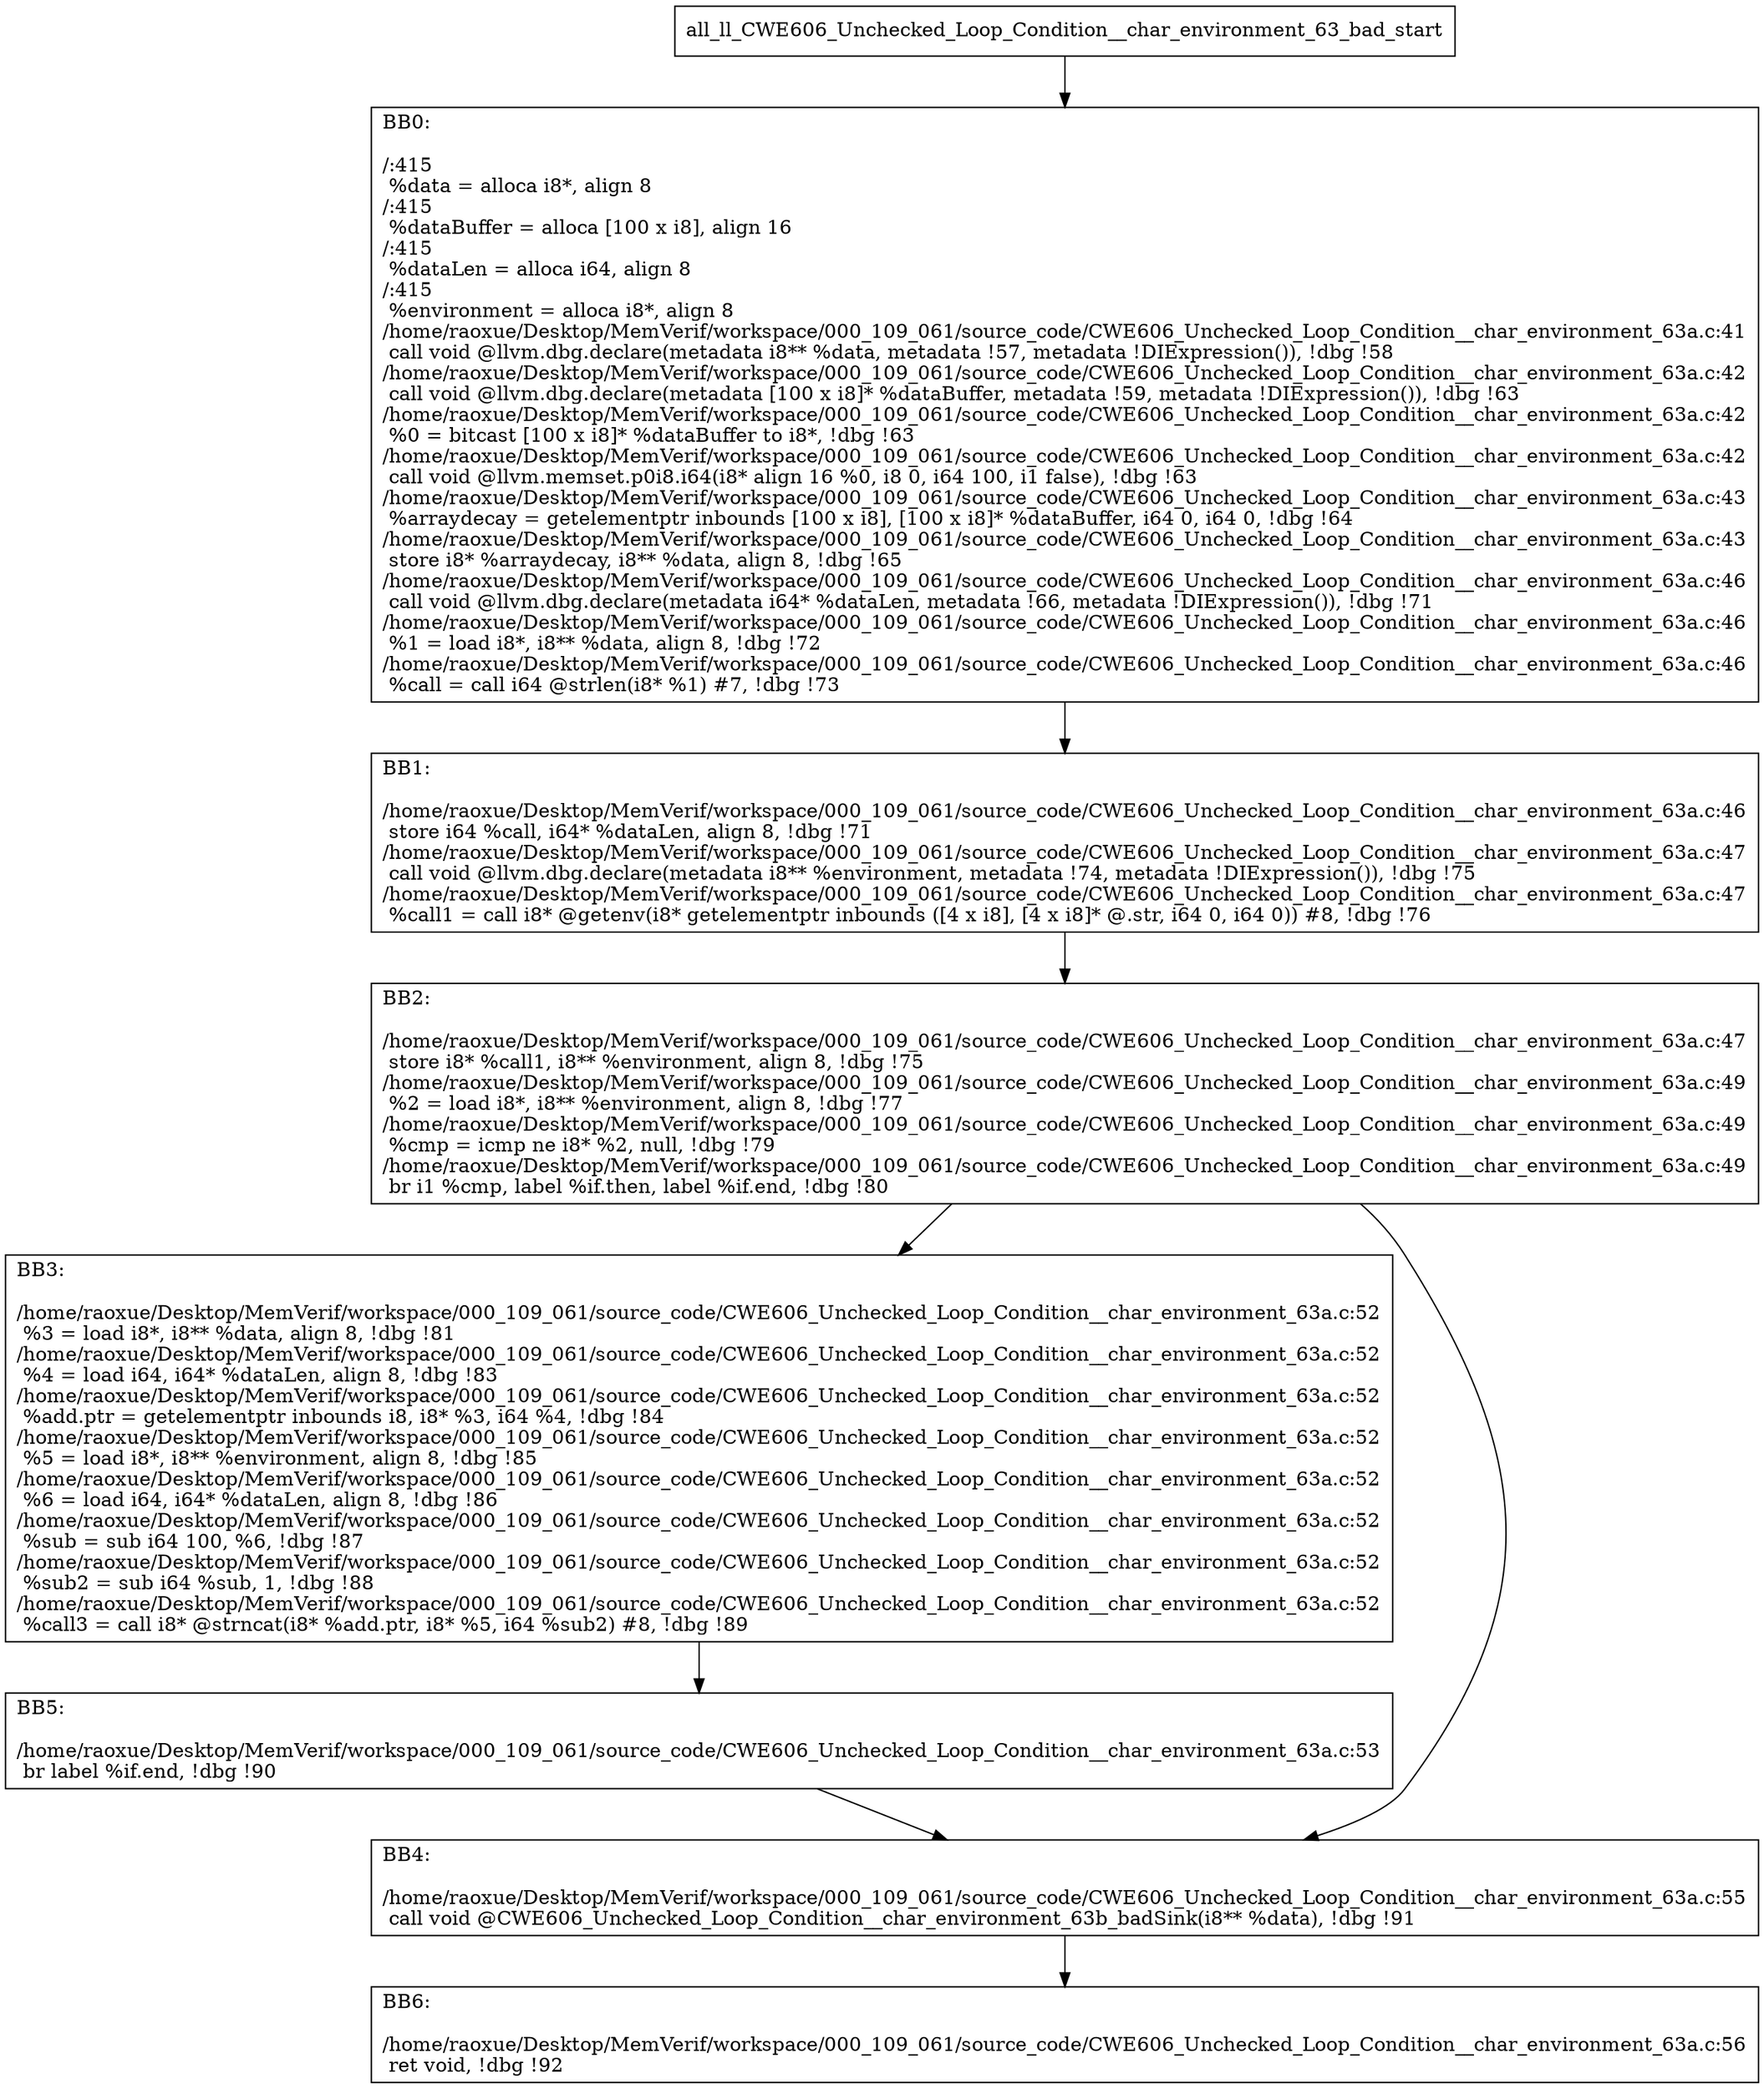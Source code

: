 digraph "CFG for'all_ll_CWE606_Unchecked_Loop_Condition__char_environment_63_bad' function" {
	BBall_ll_CWE606_Unchecked_Loop_Condition__char_environment_63_bad_start[shape=record,label="{all_ll_CWE606_Unchecked_Loop_Condition__char_environment_63_bad_start}"];
	BBall_ll_CWE606_Unchecked_Loop_Condition__char_environment_63_bad_start-> all_ll_CWE606_Unchecked_Loop_Condition__char_environment_63_badBB0;
	all_ll_CWE606_Unchecked_Loop_Condition__char_environment_63_badBB0 [shape=record, label="{BB0:\l\l/:415\l
  %data = alloca i8*, align 8\l
/:415\l
  %dataBuffer = alloca [100 x i8], align 16\l
/:415\l
  %dataLen = alloca i64, align 8\l
/:415\l
  %environment = alloca i8*, align 8\l
/home/raoxue/Desktop/MemVerif/workspace/000_109_061/source_code/CWE606_Unchecked_Loop_Condition__char_environment_63a.c:41\l
  call void @llvm.dbg.declare(metadata i8** %data, metadata !57, metadata !DIExpression()), !dbg !58\l
/home/raoxue/Desktop/MemVerif/workspace/000_109_061/source_code/CWE606_Unchecked_Loop_Condition__char_environment_63a.c:42\l
  call void @llvm.dbg.declare(metadata [100 x i8]* %dataBuffer, metadata !59, metadata !DIExpression()), !dbg !63\l
/home/raoxue/Desktop/MemVerif/workspace/000_109_061/source_code/CWE606_Unchecked_Loop_Condition__char_environment_63a.c:42\l
  %0 = bitcast [100 x i8]* %dataBuffer to i8*, !dbg !63\l
/home/raoxue/Desktop/MemVerif/workspace/000_109_061/source_code/CWE606_Unchecked_Loop_Condition__char_environment_63a.c:42\l
  call void @llvm.memset.p0i8.i64(i8* align 16 %0, i8 0, i64 100, i1 false), !dbg !63\l
/home/raoxue/Desktop/MemVerif/workspace/000_109_061/source_code/CWE606_Unchecked_Loop_Condition__char_environment_63a.c:43\l
  %arraydecay = getelementptr inbounds [100 x i8], [100 x i8]* %dataBuffer, i64 0, i64 0, !dbg !64\l
/home/raoxue/Desktop/MemVerif/workspace/000_109_061/source_code/CWE606_Unchecked_Loop_Condition__char_environment_63a.c:43\l
  store i8* %arraydecay, i8** %data, align 8, !dbg !65\l
/home/raoxue/Desktop/MemVerif/workspace/000_109_061/source_code/CWE606_Unchecked_Loop_Condition__char_environment_63a.c:46\l
  call void @llvm.dbg.declare(metadata i64* %dataLen, metadata !66, metadata !DIExpression()), !dbg !71\l
/home/raoxue/Desktop/MemVerif/workspace/000_109_061/source_code/CWE606_Unchecked_Loop_Condition__char_environment_63a.c:46\l
  %1 = load i8*, i8** %data, align 8, !dbg !72\l
/home/raoxue/Desktop/MemVerif/workspace/000_109_061/source_code/CWE606_Unchecked_Loop_Condition__char_environment_63a.c:46\l
  %call = call i64 @strlen(i8* %1) #7, !dbg !73\l
}"];
	all_ll_CWE606_Unchecked_Loop_Condition__char_environment_63_badBB0-> all_ll_CWE606_Unchecked_Loop_Condition__char_environment_63_badBB1;
	all_ll_CWE606_Unchecked_Loop_Condition__char_environment_63_badBB1 [shape=record, label="{BB1:\l\l/home/raoxue/Desktop/MemVerif/workspace/000_109_061/source_code/CWE606_Unchecked_Loop_Condition__char_environment_63a.c:46\l
  store i64 %call, i64* %dataLen, align 8, !dbg !71\l
/home/raoxue/Desktop/MemVerif/workspace/000_109_061/source_code/CWE606_Unchecked_Loop_Condition__char_environment_63a.c:47\l
  call void @llvm.dbg.declare(metadata i8** %environment, metadata !74, metadata !DIExpression()), !dbg !75\l
/home/raoxue/Desktop/MemVerif/workspace/000_109_061/source_code/CWE606_Unchecked_Loop_Condition__char_environment_63a.c:47\l
  %call1 = call i8* @getenv(i8* getelementptr inbounds ([4 x i8], [4 x i8]* @.str, i64 0, i64 0)) #8, !dbg !76\l
}"];
	all_ll_CWE606_Unchecked_Loop_Condition__char_environment_63_badBB1-> all_ll_CWE606_Unchecked_Loop_Condition__char_environment_63_badBB2;
	all_ll_CWE606_Unchecked_Loop_Condition__char_environment_63_badBB2 [shape=record, label="{BB2:\l\l/home/raoxue/Desktop/MemVerif/workspace/000_109_061/source_code/CWE606_Unchecked_Loop_Condition__char_environment_63a.c:47\l
  store i8* %call1, i8** %environment, align 8, !dbg !75\l
/home/raoxue/Desktop/MemVerif/workspace/000_109_061/source_code/CWE606_Unchecked_Loop_Condition__char_environment_63a.c:49\l
  %2 = load i8*, i8** %environment, align 8, !dbg !77\l
/home/raoxue/Desktop/MemVerif/workspace/000_109_061/source_code/CWE606_Unchecked_Loop_Condition__char_environment_63a.c:49\l
  %cmp = icmp ne i8* %2, null, !dbg !79\l
/home/raoxue/Desktop/MemVerif/workspace/000_109_061/source_code/CWE606_Unchecked_Loop_Condition__char_environment_63a.c:49\l
  br i1 %cmp, label %if.then, label %if.end, !dbg !80\l
}"];
	all_ll_CWE606_Unchecked_Loop_Condition__char_environment_63_badBB2-> all_ll_CWE606_Unchecked_Loop_Condition__char_environment_63_badBB3;
	all_ll_CWE606_Unchecked_Loop_Condition__char_environment_63_badBB2-> all_ll_CWE606_Unchecked_Loop_Condition__char_environment_63_badBB4;
	all_ll_CWE606_Unchecked_Loop_Condition__char_environment_63_badBB3 [shape=record, label="{BB3:\l\l/home/raoxue/Desktop/MemVerif/workspace/000_109_061/source_code/CWE606_Unchecked_Loop_Condition__char_environment_63a.c:52\l
  %3 = load i8*, i8** %data, align 8, !dbg !81\l
/home/raoxue/Desktop/MemVerif/workspace/000_109_061/source_code/CWE606_Unchecked_Loop_Condition__char_environment_63a.c:52\l
  %4 = load i64, i64* %dataLen, align 8, !dbg !83\l
/home/raoxue/Desktop/MemVerif/workspace/000_109_061/source_code/CWE606_Unchecked_Loop_Condition__char_environment_63a.c:52\l
  %add.ptr = getelementptr inbounds i8, i8* %3, i64 %4, !dbg !84\l
/home/raoxue/Desktop/MemVerif/workspace/000_109_061/source_code/CWE606_Unchecked_Loop_Condition__char_environment_63a.c:52\l
  %5 = load i8*, i8** %environment, align 8, !dbg !85\l
/home/raoxue/Desktop/MemVerif/workspace/000_109_061/source_code/CWE606_Unchecked_Loop_Condition__char_environment_63a.c:52\l
  %6 = load i64, i64* %dataLen, align 8, !dbg !86\l
/home/raoxue/Desktop/MemVerif/workspace/000_109_061/source_code/CWE606_Unchecked_Loop_Condition__char_environment_63a.c:52\l
  %sub = sub i64 100, %6, !dbg !87\l
/home/raoxue/Desktop/MemVerif/workspace/000_109_061/source_code/CWE606_Unchecked_Loop_Condition__char_environment_63a.c:52\l
  %sub2 = sub i64 %sub, 1, !dbg !88\l
/home/raoxue/Desktop/MemVerif/workspace/000_109_061/source_code/CWE606_Unchecked_Loop_Condition__char_environment_63a.c:52\l
  %call3 = call i8* @strncat(i8* %add.ptr, i8* %5, i64 %sub2) #8, !dbg !89\l
}"];
	all_ll_CWE606_Unchecked_Loop_Condition__char_environment_63_badBB3-> all_ll_CWE606_Unchecked_Loop_Condition__char_environment_63_badBB5;
	all_ll_CWE606_Unchecked_Loop_Condition__char_environment_63_badBB5 [shape=record, label="{BB5:\l\l/home/raoxue/Desktop/MemVerif/workspace/000_109_061/source_code/CWE606_Unchecked_Loop_Condition__char_environment_63a.c:53\l
  br label %if.end, !dbg !90\l
}"];
	all_ll_CWE606_Unchecked_Loop_Condition__char_environment_63_badBB5-> all_ll_CWE606_Unchecked_Loop_Condition__char_environment_63_badBB4;
	all_ll_CWE606_Unchecked_Loop_Condition__char_environment_63_badBB4 [shape=record, label="{BB4:\l\l/home/raoxue/Desktop/MemVerif/workspace/000_109_061/source_code/CWE606_Unchecked_Loop_Condition__char_environment_63a.c:55\l
  call void @CWE606_Unchecked_Loop_Condition__char_environment_63b_badSink(i8** %data), !dbg !91\l
}"];
	all_ll_CWE606_Unchecked_Loop_Condition__char_environment_63_badBB4-> all_ll_CWE606_Unchecked_Loop_Condition__char_environment_63_badBB6;
	all_ll_CWE606_Unchecked_Loop_Condition__char_environment_63_badBB6 [shape=record, label="{BB6:\l\l/home/raoxue/Desktop/MemVerif/workspace/000_109_061/source_code/CWE606_Unchecked_Loop_Condition__char_environment_63a.c:56\l
  ret void, !dbg !92\l
}"];
}
